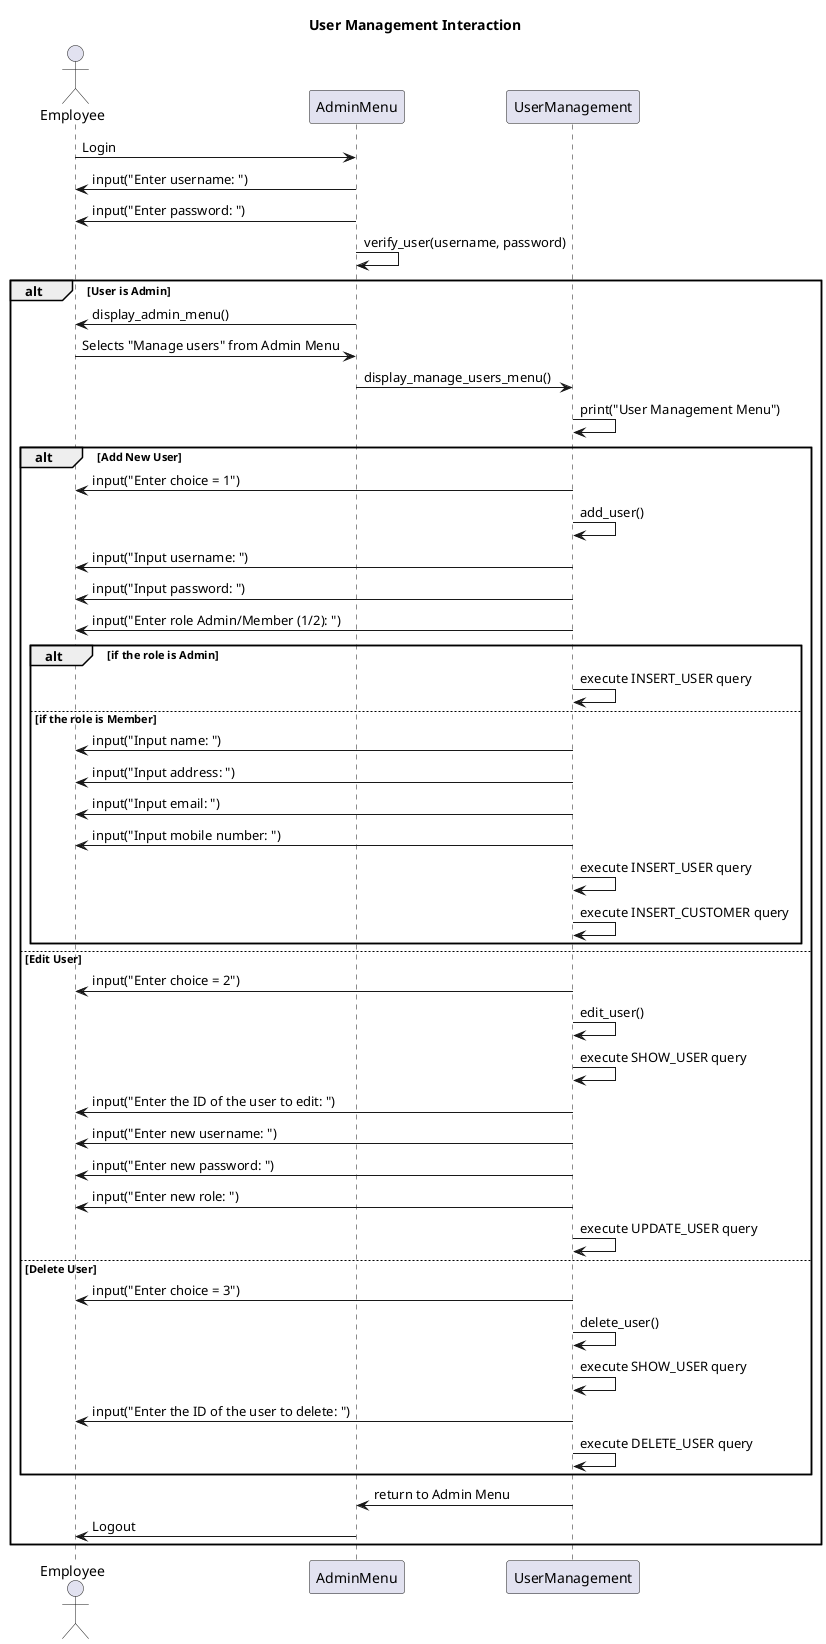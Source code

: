 @startuml sequence_diagram_usermanagement
title User Management Interaction

actor Employee

participant AdminMenu
participant UserManagement

Employee -> AdminMenu: Login
AdminMenu -> Employee: input("Enter username: ")
AdminMenu -> Employee: input("Enter password: ")

AdminMenu -> AdminMenu: verify_user(username, password)
alt User is Admin
    AdminMenu -> Employee: display_admin_menu()
    Employee -> AdminMenu: Selects "Manage users" from Admin Menu
    AdminMenu -> UserManagement: display_manage_users_menu()
    UserManagement -> UserManagement: print("User Management Menu")
    alt Add New User
        UserManagement -> Employee: input("Enter choice = 1")
        UserManagement -> UserManagement: add_user()
        UserManagement -> Employee: input("Input username: ")
        UserManagement -> Employee: input("Input password: ")
        UserManagement -> Employee: input("Enter role Admin/Member (1/2): ")

        alt if the role is Admin
            UserManagement -> UserManagement: execute INSERT_USER query
        else if the role is Member
            UserManagement -> Employee: input("Input name: ")
            UserManagement -> Employee: input("Input address: ")
            UserManagement -> Employee: input("Input email: ")
            UserManagement -> Employee: input("Input mobile number: ")
            UserManagement -> UserManagement: execute INSERT_USER query
            UserManagement -> UserManagement: execute INSERT_CUSTOMER query
        end
    else Edit User
        UserManagement -> Employee: input("Enter choice = 2")
        UserManagement -> UserManagement: edit_user()
        UserManagement -> UserManagement: execute SHOW_USER query
        UserManagement -> Employee: input("Enter the ID of the user to edit: ")
        UserManagement -> Employee: input("Enter new username: ")
        UserManagement -> Employee: input("Enter new password: ")
        UserManagement -> Employee: input("Enter new role: ")
        UserManagement -> UserManagement: execute UPDATE_USER query
    else Delete User
        UserManagement -> Employee: input("Enter choice = 3")
        UserManagement -> UserManagement: delete_user()
        UserManagement -> UserManagement: execute SHOW_USER query
        UserManagement -> Employee: input("Enter the ID of the user to delete: ")
        UserManagement -> UserManagement: execute DELETE_USER query
    end
    UserManagement -> AdminMenu: return to Admin Menu
    AdminMenu -> Employee: Logout
end

@enduml

